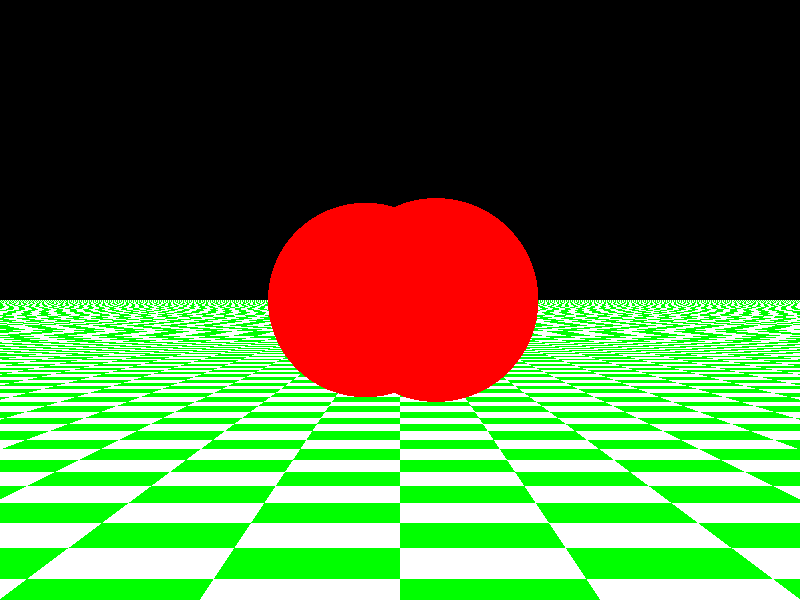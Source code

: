 #include "colors.inc"

camera{
	location<0,0,-15>
	look_at<0,0,0>
	angle 30
}
light_source{
	<500,500,-1000>
	color White
}
plane{
	y, -1.5
	pigment{ checker Green White }
}

union{
	sphere{
		<0,0,0>, 1
		translate -0.5*x
	}

	sphere{
		<0,0,0>, 1
		translate 0.5*x
	}
	
	pigment{ Red }
	scale<1,1,1> //x and y are 2d, z is 3d.
	rotate<90,-45,180> 
}
